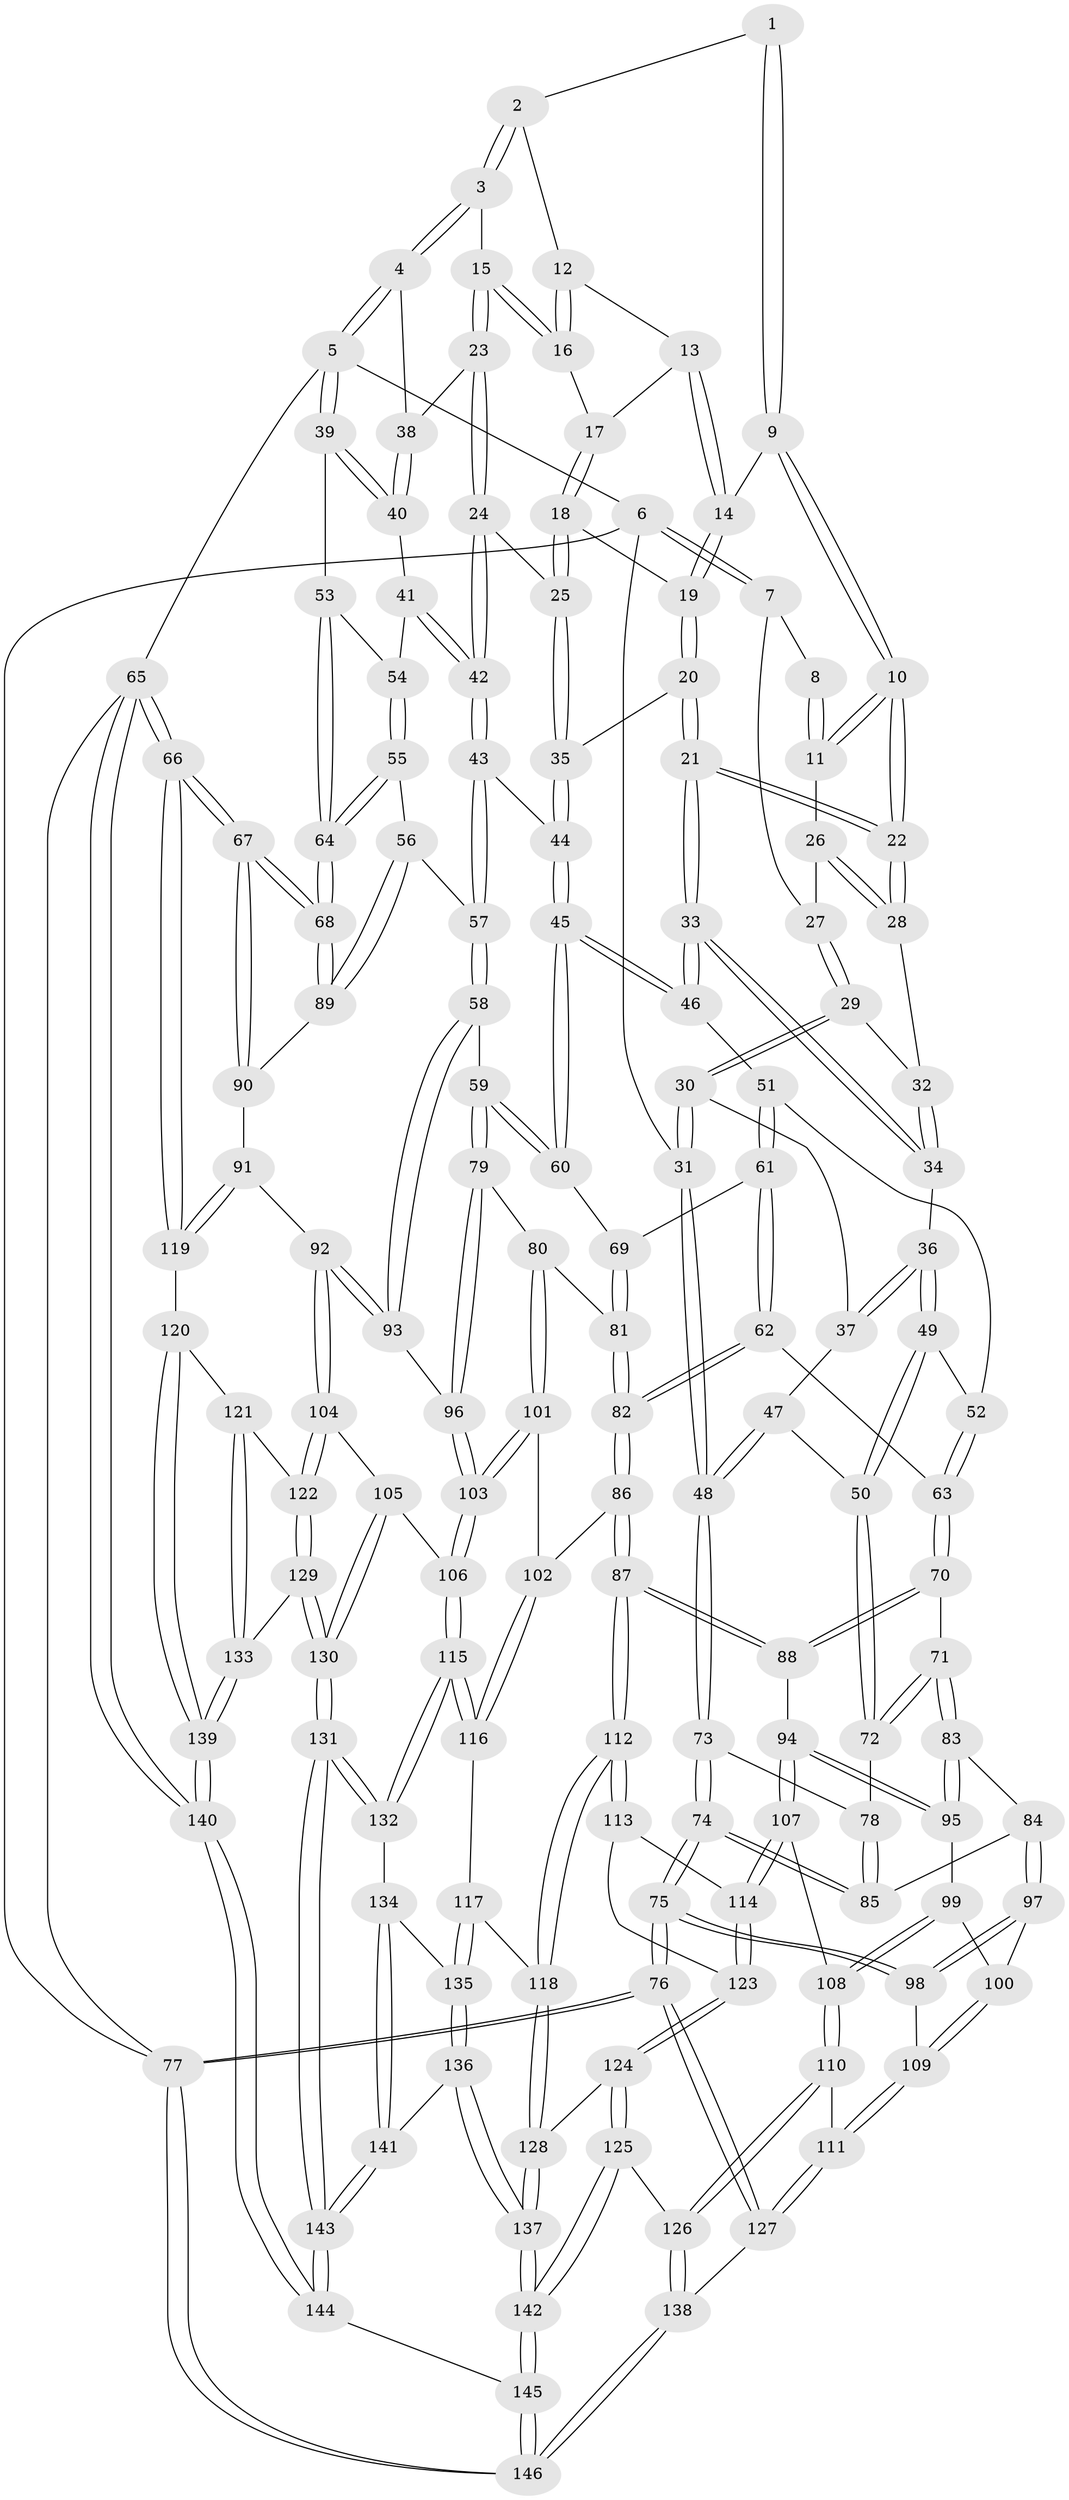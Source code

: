 // coarse degree distribution, {3: 0.13186813186813187, 4: 0.4175824175824176, 5: 0.2967032967032967, 7: 0.01098901098901099, 6: 0.14285714285714285}
// Generated by graph-tools (version 1.1) at 2025/42/03/06/25 10:42:35]
// undirected, 146 vertices, 362 edges
graph export_dot {
graph [start="1"]
  node [color=gray90,style=filled];
  1 [pos="+0.594730980617176+0"];
  2 [pos="+0.8168719087882075+0"];
  3 [pos="+1+0"];
  4 [pos="+1+0"];
  5 [pos="+1+0"];
  6 [pos="+0+0"];
  7 [pos="+0.02340691145661247+0"];
  8 [pos="+0.343526896056784+0"];
  9 [pos="+0.5490120956392918+0.027909633748029933"];
  10 [pos="+0.4472972901738558+0.09235523006461416"];
  11 [pos="+0.4319839364319278+0.08399936873487412"];
  12 [pos="+0.7004538427919594+0.04096284481714162"];
  13 [pos="+0.6453248611928473+0.07249391721313352"];
  14 [pos="+0.5868762027655368+0.07796705857637809"];
  15 [pos="+0.7309919301103567+0.12952039604342036"];
  16 [pos="+0.7165222028273728+0.11452556576205795"];
  17 [pos="+0.6862880165021379+0.11073947551783275"];
  18 [pos="+0.60811515231673+0.14342803121631983"];
  19 [pos="+0.6000245313149096+0.14187962236269366"];
  20 [pos="+0.5618499586016867+0.2029843129719165"];
  21 [pos="+0.47061771459740476+0.251837629552855"];
  22 [pos="+0.4573622117378441+0.21438629889812905"];
  23 [pos="+0.7452776059669705+0.18362751254740564"];
  24 [pos="+0.7403517270700735+0.20100499831165383"];
  25 [pos="+0.7309326756800556+0.20342017093447043"];
  26 [pos="+0.2961879407515031+0.0792082959900616"];
  27 [pos="+0.28604302741519927+0.07598806459910973"];
  28 [pos="+0.3548899984974081+0.16790871883836261"];
  29 [pos="+0.26503485399262383+0.14623428621556642"];
  30 [pos="+0.23226895845823245+0.2140494422607161"];
  31 [pos="+0+0"];
  32 [pos="+0.33165065373891595+0.18874336134493905"];
  33 [pos="+0.4663004766696245+0.26714887838391776"];
  34 [pos="+0.3187402058484227+0.27214328668797505"];
  35 [pos="+0.6642800342144266+0.25416543615945225"];
  36 [pos="+0.26650962970808256+0.28455505585375496"];
  37 [pos="+0.24727840535152684+0.2605588136858771"];
  38 [pos="+0.832888696411085+0.12831536277480374"];
  39 [pos="+1+0"];
  40 [pos="+0.886190540302301+0.22547360306461514"];
  41 [pos="+0.8334195883307691+0.29868027091124705"];
  42 [pos="+0.8295662348798286+0.29917256559743544"];
  43 [pos="+0.7725771675036+0.370847016413862"];
  44 [pos="+0.6410586782896139+0.35957691156332655"];
  45 [pos="+0.5363132288609154+0.41739600121646814"];
  46 [pos="+0.5053653861514299+0.3940887774138974"];
  47 [pos="+0.09832497092611227+0.28874529324420506"];
  48 [pos="+0+0.15122539344121158"];
  49 [pos="+0.23949619965964816+0.4289918847573757"];
  50 [pos="+0.22636320221489262+0.43897755569153657"];
  51 [pos="+0.3728297765303601+0.4389054952820638"];
  52 [pos="+0.3417387795046923+0.4396111046427225"];
  53 [pos="+1+0"];
  54 [pos="+0.8829365163910522+0.32546224355990605"];
  55 [pos="+1+0.43857334334476006"];
  56 [pos="+0.8782354495722555+0.5318887231658551"];
  57 [pos="+0.7956932525469919+0.5180055411110221"];
  58 [pos="+0.734045268837124+0.556485805154628"];
  59 [pos="+0.6572366510153189+0.554756227782352"];
  60 [pos="+0.536634076815397+0.41845696401061255"];
  61 [pos="+0.38917093171445855+0.5666194333465059"];
  62 [pos="+0.3750460619693647+0.5859670636414762"];
  63 [pos="+0.34618779444525904+0.5913242587424625"];
  64 [pos="+1+0.4252828922223533"];
  65 [pos="+1+1"];
  66 [pos="+1+0.8214956607116706"];
  67 [pos="+1+0.8214364083356988"];
  68 [pos="+1+0.5702196420313357"];
  69 [pos="+0.4818382604452632+0.5374110265912587"];
  70 [pos="+0.3166455332383555+0.6031599691797968"];
  71 [pos="+0.20047989213178044+0.47895178074114597"];
  72 [pos="+0.2007760221097689+0.4714495267682742"];
  73 [pos="+0+0.2815228353533457"];
  74 [pos="+0+0.597275611807909"];
  75 [pos="+0+0.7246051589528396"];
  76 [pos="+0+0.7775637857476458"];
  77 [pos="+0+1"];
  78 [pos="+0.05889589631956252+0.43196608404135933"];
  79 [pos="+0.6473893579840884+0.5717926182945374"];
  80 [pos="+0.6227249889095328+0.6083317758600087"];
  81 [pos="+0.4844326188878485+0.587959113988875"];
  82 [pos="+0.46588143775874163+0.6763767814297698"];
  83 [pos="+0.14270079771822433+0.5922926589450828"];
  84 [pos="+0.07257654438856645+0.601478815328602"];
  85 [pos="+0.03747534548025866+0.5937954881129748"];
  86 [pos="+0.47253996185781527+0.7065128890881345"];
  87 [pos="+0.4369508164236458+0.7333619067033644"];
  88 [pos="+0.2979311076193078+0.6894128349779186"];
  89 [pos="+0.9056838242516573+0.6165059288687931"];
  90 [pos="+0.9060127017444026+0.6195995943963809"];
  91 [pos="+0.863006769053017+0.7341089828938308"];
  92 [pos="+0.8335231007683204+0.7373345241960804"];
  93 [pos="+0.7548864802781847+0.638744396699292"];
  94 [pos="+0.2623683535821193+0.7097247144957259"];
  95 [pos="+0.153510158033712+0.6186580430489597"];
  96 [pos="+0.7004757323351694+0.7127674122378463"];
  97 [pos="+0.050866328535768536+0.7159096547062829"];
  98 [pos="+0+0.7280443994857533"];
  99 [pos="+0.11118654930778608+0.7334500687402855"];
  100 [pos="+0.09895136815819962+0.740948601322683"];
  101 [pos="+0.6028716360069403+0.6499691782325427"];
  102 [pos="+0.5096885919538306+0.7110310830361559"];
  103 [pos="+0.682482673846014+0.7509753005673415"];
  104 [pos="+0.7612244154563484+0.7975417636907246"];
  105 [pos="+0.7376336837449421+0.8010670922488531"];
  106 [pos="+0.6907839968197279+0.7957320199419555"];
  107 [pos="+0.24690436205387048+0.7515457613458315"];
  108 [pos="+0.21229701156966943+0.7601444139588394"];
  109 [pos="+0.08957657604518028+0.801431019007561"];
  110 [pos="+0.13522370912288123+0.8408023243481948"];
  111 [pos="+0.0923147918179729+0.8365558980948575"];
  112 [pos="+0.4189198020140658+0.8048981308203966"];
  113 [pos="+0.3907750880415655+0.8024335624734437"];
  114 [pos="+0.2508848981677254+0.7620110427279656"];
  115 [pos="+0.6731042730167125+0.8073392739397774"];
  116 [pos="+0.57866888663244+0.7965351227931884"];
  117 [pos="+0.5495477796998832+0.846657592098799"];
  118 [pos="+0.4191880032675031+0.8126265819586697"];
  119 [pos="+0.9353522659484458+0.7873125549594197"];
  120 [pos="+0.8875712152754788+0.8651757338004359"];
  121 [pos="+0.8038024581307164+0.851763910369869"];
  122 [pos="+0.7947734502119994+0.8449676353384287"];
  123 [pos="+0.26284741999079525+0.8186766493670653"];
  124 [pos="+0.2634841432127528+0.8386432017493198"];
  125 [pos="+0.2428270334241141+0.9114877086387165"];
  126 [pos="+0.22013701045482786+0.9080480472270254"];
  127 [pos="+0.06497738235356189+0.8622260006375767"];
  128 [pos="+0.4124736328023373+0.8490216479632474"];
  129 [pos="+0.772634713618645+0.9385228953076924"];
  130 [pos="+0.7472005930993147+0.950069798293432"];
  131 [pos="+0.6801014271657666+1"];
  132 [pos="+0.6543388119978052+0.8992534255136777"];
  133 [pos="+0.8359398916105693+0.9326886382888644"];
  134 [pos="+0.5695231792776279+0.8916688060925926"];
  135 [pos="+0.5482515075589225+0.8550436732227685"];
  136 [pos="+0.4340539765530909+0.9391333168882906"];
  137 [pos="+0.4188922164982672+0.9420800033661005"];
  138 [pos="+0.07214029510697288+0.9789855566472295"];
  139 [pos="+0.8817722934821174+0.9488765494770665"];
  140 [pos="+1+1"];
  141 [pos="+0.5528119320508855+0.9520834360742574"];
  142 [pos="+0.3453481426688324+1"];
  143 [pos="+0.6711229402305582+1"];
  144 [pos="+0.6875389617044051+1"];
  145 [pos="+0.33544329958175917+1"];
  146 [pos="+0+1"];
  1 -- 2;
  1 -- 9;
  1 -- 9;
  2 -- 3;
  2 -- 3;
  2 -- 12;
  3 -- 4;
  3 -- 4;
  3 -- 15;
  4 -- 5;
  4 -- 5;
  4 -- 38;
  5 -- 6;
  5 -- 39;
  5 -- 39;
  5 -- 65;
  6 -- 7;
  6 -- 7;
  6 -- 31;
  6 -- 77;
  7 -- 8;
  7 -- 27;
  8 -- 11;
  8 -- 11;
  9 -- 10;
  9 -- 10;
  9 -- 14;
  10 -- 11;
  10 -- 11;
  10 -- 22;
  10 -- 22;
  11 -- 26;
  12 -- 13;
  12 -- 16;
  12 -- 16;
  13 -- 14;
  13 -- 14;
  13 -- 17;
  14 -- 19;
  14 -- 19;
  15 -- 16;
  15 -- 16;
  15 -- 23;
  15 -- 23;
  16 -- 17;
  17 -- 18;
  17 -- 18;
  18 -- 19;
  18 -- 25;
  18 -- 25;
  19 -- 20;
  19 -- 20;
  20 -- 21;
  20 -- 21;
  20 -- 35;
  21 -- 22;
  21 -- 22;
  21 -- 33;
  21 -- 33;
  22 -- 28;
  22 -- 28;
  23 -- 24;
  23 -- 24;
  23 -- 38;
  24 -- 25;
  24 -- 42;
  24 -- 42;
  25 -- 35;
  25 -- 35;
  26 -- 27;
  26 -- 28;
  26 -- 28;
  27 -- 29;
  27 -- 29;
  28 -- 32;
  29 -- 30;
  29 -- 30;
  29 -- 32;
  30 -- 31;
  30 -- 31;
  30 -- 37;
  31 -- 48;
  31 -- 48;
  32 -- 34;
  32 -- 34;
  33 -- 34;
  33 -- 34;
  33 -- 46;
  33 -- 46;
  34 -- 36;
  35 -- 44;
  35 -- 44;
  36 -- 37;
  36 -- 37;
  36 -- 49;
  36 -- 49;
  37 -- 47;
  38 -- 40;
  38 -- 40;
  39 -- 40;
  39 -- 40;
  39 -- 53;
  40 -- 41;
  41 -- 42;
  41 -- 42;
  41 -- 54;
  42 -- 43;
  42 -- 43;
  43 -- 44;
  43 -- 57;
  43 -- 57;
  44 -- 45;
  44 -- 45;
  45 -- 46;
  45 -- 46;
  45 -- 60;
  45 -- 60;
  46 -- 51;
  47 -- 48;
  47 -- 48;
  47 -- 50;
  48 -- 73;
  48 -- 73;
  49 -- 50;
  49 -- 50;
  49 -- 52;
  50 -- 72;
  50 -- 72;
  51 -- 52;
  51 -- 61;
  51 -- 61;
  52 -- 63;
  52 -- 63;
  53 -- 54;
  53 -- 64;
  53 -- 64;
  54 -- 55;
  54 -- 55;
  55 -- 56;
  55 -- 64;
  55 -- 64;
  56 -- 57;
  56 -- 89;
  56 -- 89;
  57 -- 58;
  57 -- 58;
  58 -- 59;
  58 -- 93;
  58 -- 93;
  59 -- 60;
  59 -- 60;
  59 -- 79;
  59 -- 79;
  60 -- 69;
  61 -- 62;
  61 -- 62;
  61 -- 69;
  62 -- 63;
  62 -- 82;
  62 -- 82;
  63 -- 70;
  63 -- 70;
  64 -- 68;
  64 -- 68;
  65 -- 66;
  65 -- 66;
  65 -- 140;
  65 -- 140;
  65 -- 77;
  66 -- 67;
  66 -- 67;
  66 -- 119;
  66 -- 119;
  67 -- 68;
  67 -- 68;
  67 -- 90;
  67 -- 90;
  68 -- 89;
  68 -- 89;
  69 -- 81;
  69 -- 81;
  70 -- 71;
  70 -- 88;
  70 -- 88;
  71 -- 72;
  71 -- 72;
  71 -- 83;
  71 -- 83;
  72 -- 78;
  73 -- 74;
  73 -- 74;
  73 -- 78;
  74 -- 75;
  74 -- 75;
  74 -- 85;
  74 -- 85;
  75 -- 76;
  75 -- 76;
  75 -- 98;
  75 -- 98;
  76 -- 77;
  76 -- 77;
  76 -- 127;
  76 -- 127;
  77 -- 146;
  77 -- 146;
  78 -- 85;
  78 -- 85;
  79 -- 80;
  79 -- 96;
  79 -- 96;
  80 -- 81;
  80 -- 101;
  80 -- 101;
  81 -- 82;
  81 -- 82;
  82 -- 86;
  82 -- 86;
  83 -- 84;
  83 -- 95;
  83 -- 95;
  84 -- 85;
  84 -- 97;
  84 -- 97;
  86 -- 87;
  86 -- 87;
  86 -- 102;
  87 -- 88;
  87 -- 88;
  87 -- 112;
  87 -- 112;
  88 -- 94;
  89 -- 90;
  90 -- 91;
  91 -- 92;
  91 -- 119;
  91 -- 119;
  92 -- 93;
  92 -- 93;
  92 -- 104;
  92 -- 104;
  93 -- 96;
  94 -- 95;
  94 -- 95;
  94 -- 107;
  94 -- 107;
  95 -- 99;
  96 -- 103;
  96 -- 103;
  97 -- 98;
  97 -- 98;
  97 -- 100;
  98 -- 109;
  99 -- 100;
  99 -- 108;
  99 -- 108;
  100 -- 109;
  100 -- 109;
  101 -- 102;
  101 -- 103;
  101 -- 103;
  102 -- 116;
  102 -- 116;
  103 -- 106;
  103 -- 106;
  104 -- 105;
  104 -- 122;
  104 -- 122;
  105 -- 106;
  105 -- 130;
  105 -- 130;
  106 -- 115;
  106 -- 115;
  107 -- 108;
  107 -- 114;
  107 -- 114;
  108 -- 110;
  108 -- 110;
  109 -- 111;
  109 -- 111;
  110 -- 111;
  110 -- 126;
  110 -- 126;
  111 -- 127;
  111 -- 127;
  112 -- 113;
  112 -- 113;
  112 -- 118;
  112 -- 118;
  113 -- 114;
  113 -- 123;
  114 -- 123;
  114 -- 123;
  115 -- 116;
  115 -- 116;
  115 -- 132;
  115 -- 132;
  116 -- 117;
  117 -- 118;
  117 -- 135;
  117 -- 135;
  118 -- 128;
  118 -- 128;
  119 -- 120;
  120 -- 121;
  120 -- 139;
  120 -- 139;
  121 -- 122;
  121 -- 133;
  121 -- 133;
  122 -- 129;
  122 -- 129;
  123 -- 124;
  123 -- 124;
  124 -- 125;
  124 -- 125;
  124 -- 128;
  125 -- 126;
  125 -- 142;
  125 -- 142;
  126 -- 138;
  126 -- 138;
  127 -- 138;
  128 -- 137;
  128 -- 137;
  129 -- 130;
  129 -- 130;
  129 -- 133;
  130 -- 131;
  130 -- 131;
  131 -- 132;
  131 -- 132;
  131 -- 143;
  131 -- 143;
  132 -- 134;
  133 -- 139;
  133 -- 139;
  134 -- 135;
  134 -- 141;
  134 -- 141;
  135 -- 136;
  135 -- 136;
  136 -- 137;
  136 -- 137;
  136 -- 141;
  137 -- 142;
  137 -- 142;
  138 -- 146;
  138 -- 146;
  139 -- 140;
  139 -- 140;
  140 -- 144;
  140 -- 144;
  141 -- 143;
  141 -- 143;
  142 -- 145;
  142 -- 145;
  143 -- 144;
  143 -- 144;
  144 -- 145;
  145 -- 146;
  145 -- 146;
}
